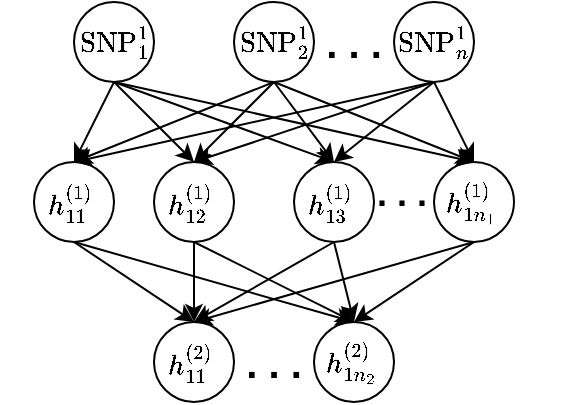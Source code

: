 <mxfile version="14.2.9" type="github">
  <diagram id="ze_9xBODNbplpbfkNC_i" name="Page-1">
    <mxGraphModel dx="965" dy="574" grid="1" gridSize="10" guides="1" tooltips="1" connect="1" arrows="1" fold="1" page="1" pageScale="1" pageWidth="850" pageHeight="1100" math="1" shadow="0">
      <root>
        <mxCell id="0" />
        <mxCell id="1" parent="0" />
        <mxCell id="MeaK_7pMiD_8SfxyLZPK-58" value="`\text{SNP}_1^1`" style="ellipse;whiteSpace=wrap;html=1;aspect=fixed;" vertex="1" parent="1">
          <mxGeometry x="160" y="80" width="40" height="40" as="geometry" />
        </mxCell>
        <mxCell id="MeaK_7pMiD_8SfxyLZPK-59" value="`\text{SNP}_2^1`" style="ellipse;whiteSpace=wrap;html=1;aspect=fixed;" vertex="1" parent="1">
          <mxGeometry x="240" y="80" width="40" height="40" as="geometry" />
        </mxCell>
        <mxCell id="MeaK_7pMiD_8SfxyLZPK-60" value="`\text{SNP}_{n}^1`" style="ellipse;whiteSpace=wrap;html=1;aspect=fixed;" vertex="1" parent="1">
          <mxGeometry x="320" y="80" width="40" height="40" as="geometry" />
        </mxCell>
        <mxCell id="MeaK_7pMiD_8SfxyLZPK-61" value="&lt;b&gt;&lt;font style=&quot;font-size: 20px&quot;&gt;. . .&lt;/font&gt;&lt;/b&gt;" style="text;html=1;strokeColor=none;fillColor=none;align=center;verticalAlign=middle;whiteSpace=wrap;rounded=0;" vertex="1" parent="1">
          <mxGeometry x="280" y="90" width="40" height="20" as="geometry" />
        </mxCell>
        <mxCell id="MeaK_7pMiD_8SfxyLZPK-62" value="" style="endArrow=classic;html=1;exitX=0.5;exitY=1;exitDx=0;exitDy=0;entryX=0.5;entryY=0;entryDx=0;entryDy=0;" edge="1" parent="1" source="MeaK_7pMiD_8SfxyLZPK-58" target="MeaK_7pMiD_8SfxyLZPK-63">
          <mxGeometry width="50" height="50" relative="1" as="geometry">
            <mxPoint x="170" y="170" as="sourcePoint" />
            <mxPoint x="120" y="150" as="targetPoint" />
          </mxGeometry>
        </mxCell>
        <mxCell id="MeaK_7pMiD_8SfxyLZPK-63" value="`h_{11}^{(1)}`&amp;nbsp;" style="ellipse;whiteSpace=wrap;html=1;aspect=fixed;" vertex="1" parent="1">
          <mxGeometry x="140" y="160" width="40" height="40" as="geometry" />
        </mxCell>
        <mxCell id="MeaK_7pMiD_8SfxyLZPK-64" value="`h_{12}^{(1)}`&amp;nbsp;" style="ellipse;whiteSpace=wrap;html=1;aspect=fixed;" vertex="1" parent="1">
          <mxGeometry x="200" y="160" width="40" height="40" as="geometry" />
        </mxCell>
        <mxCell id="MeaK_7pMiD_8SfxyLZPK-65" value="`h_{13}^{(1)}`&amp;nbsp;" style="ellipse;whiteSpace=wrap;html=1;aspect=fixed;" vertex="1" parent="1">
          <mxGeometry x="270" y="160" width="40" height="40" as="geometry" />
        </mxCell>
        <mxCell id="MeaK_7pMiD_8SfxyLZPK-66" value="`h_{1n_1}^{(1)}`&amp;nbsp;" style="ellipse;whiteSpace=wrap;html=1;aspect=fixed;" vertex="1" parent="1">
          <mxGeometry x="340" y="160" width="40" height="40" as="geometry" />
        </mxCell>
        <mxCell id="MeaK_7pMiD_8SfxyLZPK-67" value="&lt;b&gt;&lt;font style=&quot;font-size: 18px&quot;&gt;. . .&lt;/font&gt;&lt;/b&gt;" style="text;html=1;strokeColor=none;fillColor=none;align=center;verticalAlign=middle;whiteSpace=wrap;rounded=0;" vertex="1" parent="1">
          <mxGeometry x="304" y="166" width="40" height="20" as="geometry" />
        </mxCell>
        <mxCell id="MeaK_7pMiD_8SfxyLZPK-68" value="" style="endArrow=classic;html=1;exitX=0.5;exitY=1;exitDx=0;exitDy=0;" edge="1" parent="1">
          <mxGeometry width="50" height="50" relative="1" as="geometry">
            <mxPoint x="260" y="120" as="sourcePoint" />
            <mxPoint x="220" y="160" as="targetPoint" />
          </mxGeometry>
        </mxCell>
        <mxCell id="MeaK_7pMiD_8SfxyLZPK-69" value="" style="endArrow=classic;html=1;exitX=0.5;exitY=1;exitDx=0;exitDy=0;entryX=0.5;entryY=0;entryDx=0;entryDy=0;" edge="1" parent="1" source="MeaK_7pMiD_8SfxyLZPK-60" target="MeaK_7pMiD_8SfxyLZPK-65">
          <mxGeometry width="50" height="50" relative="1" as="geometry">
            <mxPoint x="345.858" y="117.142" as="sourcePoint" />
            <mxPoint x="309" y="161" as="targetPoint" />
          </mxGeometry>
        </mxCell>
        <mxCell id="MeaK_7pMiD_8SfxyLZPK-70" value="" style="endArrow=classic;html=1;exitX=0.5;exitY=1;exitDx=0;exitDy=0;entryX=0.5;entryY=0;entryDx=0;entryDy=0;" edge="1" parent="1" source="MeaK_7pMiD_8SfxyLZPK-60" target="MeaK_7pMiD_8SfxyLZPK-66">
          <mxGeometry width="50" height="50" relative="1" as="geometry">
            <mxPoint x="280" y="270" as="sourcePoint" />
            <mxPoint x="400" y="160" as="targetPoint" />
          </mxGeometry>
        </mxCell>
        <mxCell id="MeaK_7pMiD_8SfxyLZPK-71" value="" style="endArrow=classic;html=1;exitX=0.5;exitY=1;exitDx=0;exitDy=0;entryX=0.5;entryY=0;entryDx=0;entryDy=0;" edge="1" parent="1" source="MeaK_7pMiD_8SfxyLZPK-60" target="MeaK_7pMiD_8SfxyLZPK-63">
          <mxGeometry width="50" height="50" relative="1" as="geometry">
            <mxPoint x="360" y="270" as="sourcePoint" />
            <mxPoint x="410" y="220" as="targetPoint" />
          </mxGeometry>
        </mxCell>
        <mxCell id="MeaK_7pMiD_8SfxyLZPK-72" value="" style="endArrow=classic;html=1;exitX=0.5;exitY=1;exitDx=0;exitDy=0;entryX=0.5;entryY=0;entryDx=0;entryDy=0;" edge="1" parent="1" source="MeaK_7pMiD_8SfxyLZPK-60" target="MeaK_7pMiD_8SfxyLZPK-64">
          <mxGeometry width="50" height="50" relative="1" as="geometry">
            <mxPoint x="360" y="270" as="sourcePoint" />
            <mxPoint x="410" y="220" as="targetPoint" />
          </mxGeometry>
        </mxCell>
        <mxCell id="MeaK_7pMiD_8SfxyLZPK-73" value="" style="endArrow=classic;html=1;entryX=0.5;entryY=0;entryDx=0;entryDy=0;" edge="1" parent="1" target="MeaK_7pMiD_8SfxyLZPK-64">
          <mxGeometry width="50" height="50" relative="1" as="geometry">
            <mxPoint x="180" y="120" as="sourcePoint" />
            <mxPoint x="230" y="160" as="targetPoint" />
          </mxGeometry>
        </mxCell>
        <mxCell id="MeaK_7pMiD_8SfxyLZPK-74" value="" style="endArrow=classic;html=1;entryX=0.5;entryY=0;entryDx=0;entryDy=0;" edge="1" parent="1" target="MeaK_7pMiD_8SfxyLZPK-65">
          <mxGeometry width="50" height="50" relative="1" as="geometry">
            <mxPoint x="180" y="120" as="sourcePoint" />
            <mxPoint x="390" y="220" as="targetPoint" />
          </mxGeometry>
        </mxCell>
        <mxCell id="MeaK_7pMiD_8SfxyLZPK-75" value="" style="endArrow=classic;html=1;exitX=0.5;exitY=1;exitDx=0;exitDy=0;entryX=0.5;entryY=0;entryDx=0;entryDy=0;" edge="1" parent="1" source="MeaK_7pMiD_8SfxyLZPK-58" target="MeaK_7pMiD_8SfxyLZPK-66">
          <mxGeometry width="50" height="50" relative="1" as="geometry">
            <mxPoint x="340" y="240" as="sourcePoint" />
            <mxPoint x="390" y="190" as="targetPoint" />
          </mxGeometry>
        </mxCell>
        <mxCell id="MeaK_7pMiD_8SfxyLZPK-76" value="" style="endArrow=classic;html=1;exitX=0.5;exitY=1;exitDx=0;exitDy=0;entryX=0.5;entryY=0;entryDx=0;entryDy=0;" edge="1" parent="1" source="MeaK_7pMiD_8SfxyLZPK-59" target="MeaK_7pMiD_8SfxyLZPK-63">
          <mxGeometry width="50" height="50" relative="1" as="geometry">
            <mxPoint x="340" y="240" as="sourcePoint" />
            <mxPoint x="390" y="190" as="targetPoint" />
          </mxGeometry>
        </mxCell>
        <mxCell id="MeaK_7pMiD_8SfxyLZPK-77" value="" style="endArrow=classic;html=1;exitX=0.5;exitY=1;exitDx=0;exitDy=0;entryX=0.5;entryY=0;entryDx=0;entryDy=0;" edge="1" parent="1" source="MeaK_7pMiD_8SfxyLZPK-59" target="MeaK_7pMiD_8SfxyLZPK-65">
          <mxGeometry width="50" height="50" relative="1" as="geometry">
            <mxPoint x="310" y="350" as="sourcePoint" />
            <mxPoint x="390" y="190" as="targetPoint" />
          </mxGeometry>
        </mxCell>
        <mxCell id="MeaK_7pMiD_8SfxyLZPK-78" value="" style="endArrow=classic;html=1;exitX=0.5;exitY=1;exitDx=0;exitDy=0;entryX=0.5;entryY=0;entryDx=0;entryDy=0;" edge="1" parent="1" source="MeaK_7pMiD_8SfxyLZPK-59" target="MeaK_7pMiD_8SfxyLZPK-66">
          <mxGeometry width="50" height="50" relative="1" as="geometry">
            <mxPoint x="340" y="240" as="sourcePoint" />
            <mxPoint x="390" y="190" as="targetPoint" />
          </mxGeometry>
        </mxCell>
        <mxCell id="MeaK_7pMiD_8SfxyLZPK-80" value="`h_{11}^{(2)}`&amp;nbsp;" style="ellipse;whiteSpace=wrap;html=1;aspect=fixed;" vertex="1" parent="1">
          <mxGeometry x="200" y="240" width="40" height="40" as="geometry" />
        </mxCell>
        <mxCell id="MeaK_7pMiD_8SfxyLZPK-81" value="`h_{1n_2}^{(2)}`&amp;nbsp;" style="ellipse;whiteSpace=wrap;html=1;aspect=fixed;" vertex="1" parent="1">
          <mxGeometry x="280" y="240" width="40" height="40" as="geometry" />
        </mxCell>
        <mxCell id="MeaK_7pMiD_8SfxyLZPK-82" value="&lt;b&gt;&lt;font style=&quot;font-size: 20px&quot;&gt;. . .&lt;/font&gt;&lt;/b&gt;" style="text;html=1;strokeColor=none;fillColor=none;align=center;verticalAlign=middle;whiteSpace=wrap;rounded=0;" vertex="1" parent="1">
          <mxGeometry x="240" y="250" width="40" height="20" as="geometry" />
        </mxCell>
        <mxCell id="MeaK_7pMiD_8SfxyLZPK-83" value="" style="endArrow=classic;html=1;exitX=0.5;exitY=1;exitDx=0;exitDy=0;entryX=0.5;entryY=0;entryDx=0;entryDy=0;" edge="1" parent="1" source="MeaK_7pMiD_8SfxyLZPK-63" target="MeaK_7pMiD_8SfxyLZPK-80">
          <mxGeometry width="50" height="50" relative="1" as="geometry">
            <mxPoint x="20" y="280" as="sourcePoint" />
            <mxPoint x="70" y="230" as="targetPoint" />
          </mxGeometry>
        </mxCell>
        <mxCell id="MeaK_7pMiD_8SfxyLZPK-84" value="" style="endArrow=classic;html=1;exitX=0.5;exitY=1;exitDx=0;exitDy=0;entryX=0.5;entryY=0;entryDx=0;entryDy=0;" edge="1" parent="1" source="MeaK_7pMiD_8SfxyLZPK-64" target="MeaK_7pMiD_8SfxyLZPK-80">
          <mxGeometry width="50" height="50" relative="1" as="geometry">
            <mxPoint x="150" y="210" as="sourcePoint" />
            <mxPoint x="150" y="250" as="targetPoint" />
          </mxGeometry>
        </mxCell>
        <mxCell id="MeaK_7pMiD_8SfxyLZPK-85" value="" style="endArrow=classic;html=1;exitX=0.5;exitY=1;exitDx=0;exitDy=0;entryX=0.5;entryY=0;entryDx=0;entryDy=0;" edge="1" parent="1" source="MeaK_7pMiD_8SfxyLZPK-65" target="MeaK_7pMiD_8SfxyLZPK-80">
          <mxGeometry width="50" height="50" relative="1" as="geometry">
            <mxPoint x="160" y="220" as="sourcePoint" />
            <mxPoint x="160" y="260" as="targetPoint" />
          </mxGeometry>
        </mxCell>
        <mxCell id="MeaK_7pMiD_8SfxyLZPK-86" value="" style="endArrow=classic;html=1;exitX=0.5;exitY=1;exitDx=0;exitDy=0;entryX=0.5;entryY=0;entryDx=0;entryDy=0;" edge="1" parent="1" source="MeaK_7pMiD_8SfxyLZPK-66" target="MeaK_7pMiD_8SfxyLZPK-80">
          <mxGeometry width="50" height="50" relative="1" as="geometry">
            <mxPoint x="170" y="230" as="sourcePoint" />
            <mxPoint x="170" y="270" as="targetPoint" />
          </mxGeometry>
        </mxCell>
        <mxCell id="MeaK_7pMiD_8SfxyLZPK-87" value="" style="endArrow=classic;html=1;exitX=0.5;exitY=1;exitDx=0;exitDy=0;entryX=0.5;entryY=0;entryDx=0;entryDy=0;" edge="1" parent="1" source="MeaK_7pMiD_8SfxyLZPK-63" target="MeaK_7pMiD_8SfxyLZPK-81">
          <mxGeometry width="50" height="50" relative="1" as="geometry">
            <mxPoint x="260" y="320" as="sourcePoint" />
            <mxPoint x="260" y="360" as="targetPoint" />
          </mxGeometry>
        </mxCell>
        <mxCell id="MeaK_7pMiD_8SfxyLZPK-88" value="" style="endArrow=classic;html=1;exitX=0.5;exitY=1;exitDx=0;exitDy=0;entryX=0.5;entryY=0;entryDx=0;entryDy=0;" edge="1" parent="1" source="MeaK_7pMiD_8SfxyLZPK-64" target="MeaK_7pMiD_8SfxyLZPK-81">
          <mxGeometry width="50" height="50" relative="1" as="geometry">
            <mxPoint x="270" y="330" as="sourcePoint" />
            <mxPoint x="270" y="370" as="targetPoint" />
          </mxGeometry>
        </mxCell>
        <mxCell id="MeaK_7pMiD_8SfxyLZPK-89" value="" style="endArrow=classic;html=1;exitX=0.5;exitY=1;exitDx=0;exitDy=0;entryX=0.5;entryY=0;entryDx=0;entryDy=0;" edge="1" parent="1" source="MeaK_7pMiD_8SfxyLZPK-65" target="MeaK_7pMiD_8SfxyLZPK-81">
          <mxGeometry width="50" height="50" relative="1" as="geometry">
            <mxPoint x="280" y="340" as="sourcePoint" />
            <mxPoint x="280" y="380" as="targetPoint" />
          </mxGeometry>
        </mxCell>
        <mxCell id="MeaK_7pMiD_8SfxyLZPK-90" value="" style="endArrow=classic;html=1;exitX=0.5;exitY=1;exitDx=0;exitDy=0;entryX=0.5;entryY=0;entryDx=0;entryDy=0;" edge="1" parent="1" source="MeaK_7pMiD_8SfxyLZPK-66" target="MeaK_7pMiD_8SfxyLZPK-81">
          <mxGeometry width="50" height="50" relative="1" as="geometry">
            <mxPoint x="290" y="350" as="sourcePoint" />
            <mxPoint x="290" y="390" as="targetPoint" />
          </mxGeometry>
        </mxCell>
      </root>
    </mxGraphModel>
  </diagram>
</mxfile>
